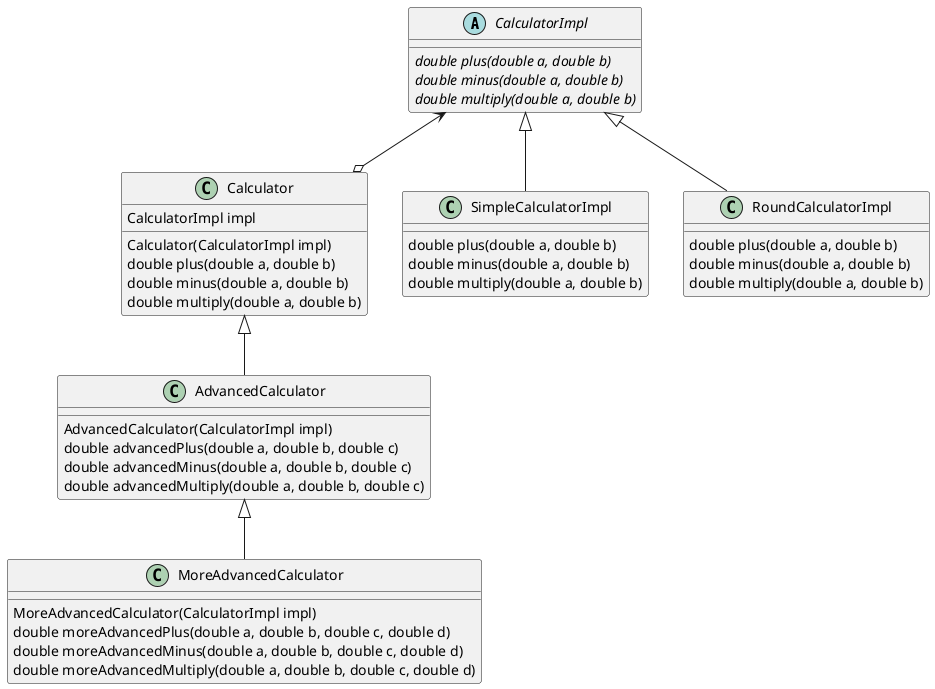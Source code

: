 @startuml

abstract class CalculatorImpl {
	{abstract} double plus(double a, double b)
	{abstract} double minus(double a, double b)
	{abstract} double multiply(double a, double b)
}

class Calculator {
	CalculatorImpl impl

	Calculator(CalculatorImpl impl)
	double plus(double a, double b)
	double minus(double a, double b)
	double multiply(double a, double b)
}

class AdvancedCalculator {
	AdvancedCalculator(CalculatorImpl impl)
	double advancedPlus(double a, double b, double c)
	double advancedMinus(double a, double b, double c)
	double advancedMultiply(double a, double b, double c)
}

class MoreAdvancedCalculator {
	MoreAdvancedCalculator(CalculatorImpl impl)
	double moreAdvancedPlus(double a, double b, double c, double d)
	double moreAdvancedMinus(double a, double b, double c, double d)
	double moreAdvancedMultiply(double a, double b, double c, double d)
}

class SimpleCalculatorImpl {
	double plus(double a, double b)
	double minus(double a, double b)
	double multiply(double a, double b)
}

class RoundCalculatorImpl {
	double plus(double a, double b)
	double minus(double a, double b)
	double multiply(double a, double b)
}

CalculatorImpl <--o Calculator
Calculator <|-- AdvancedCalculator
AdvancedCalculator <|-- MoreAdvancedCalculator
CalculatorImpl <|-- SimpleCalculatorImpl
CalculatorImpl <|-- RoundCalculatorImpl

@enduml